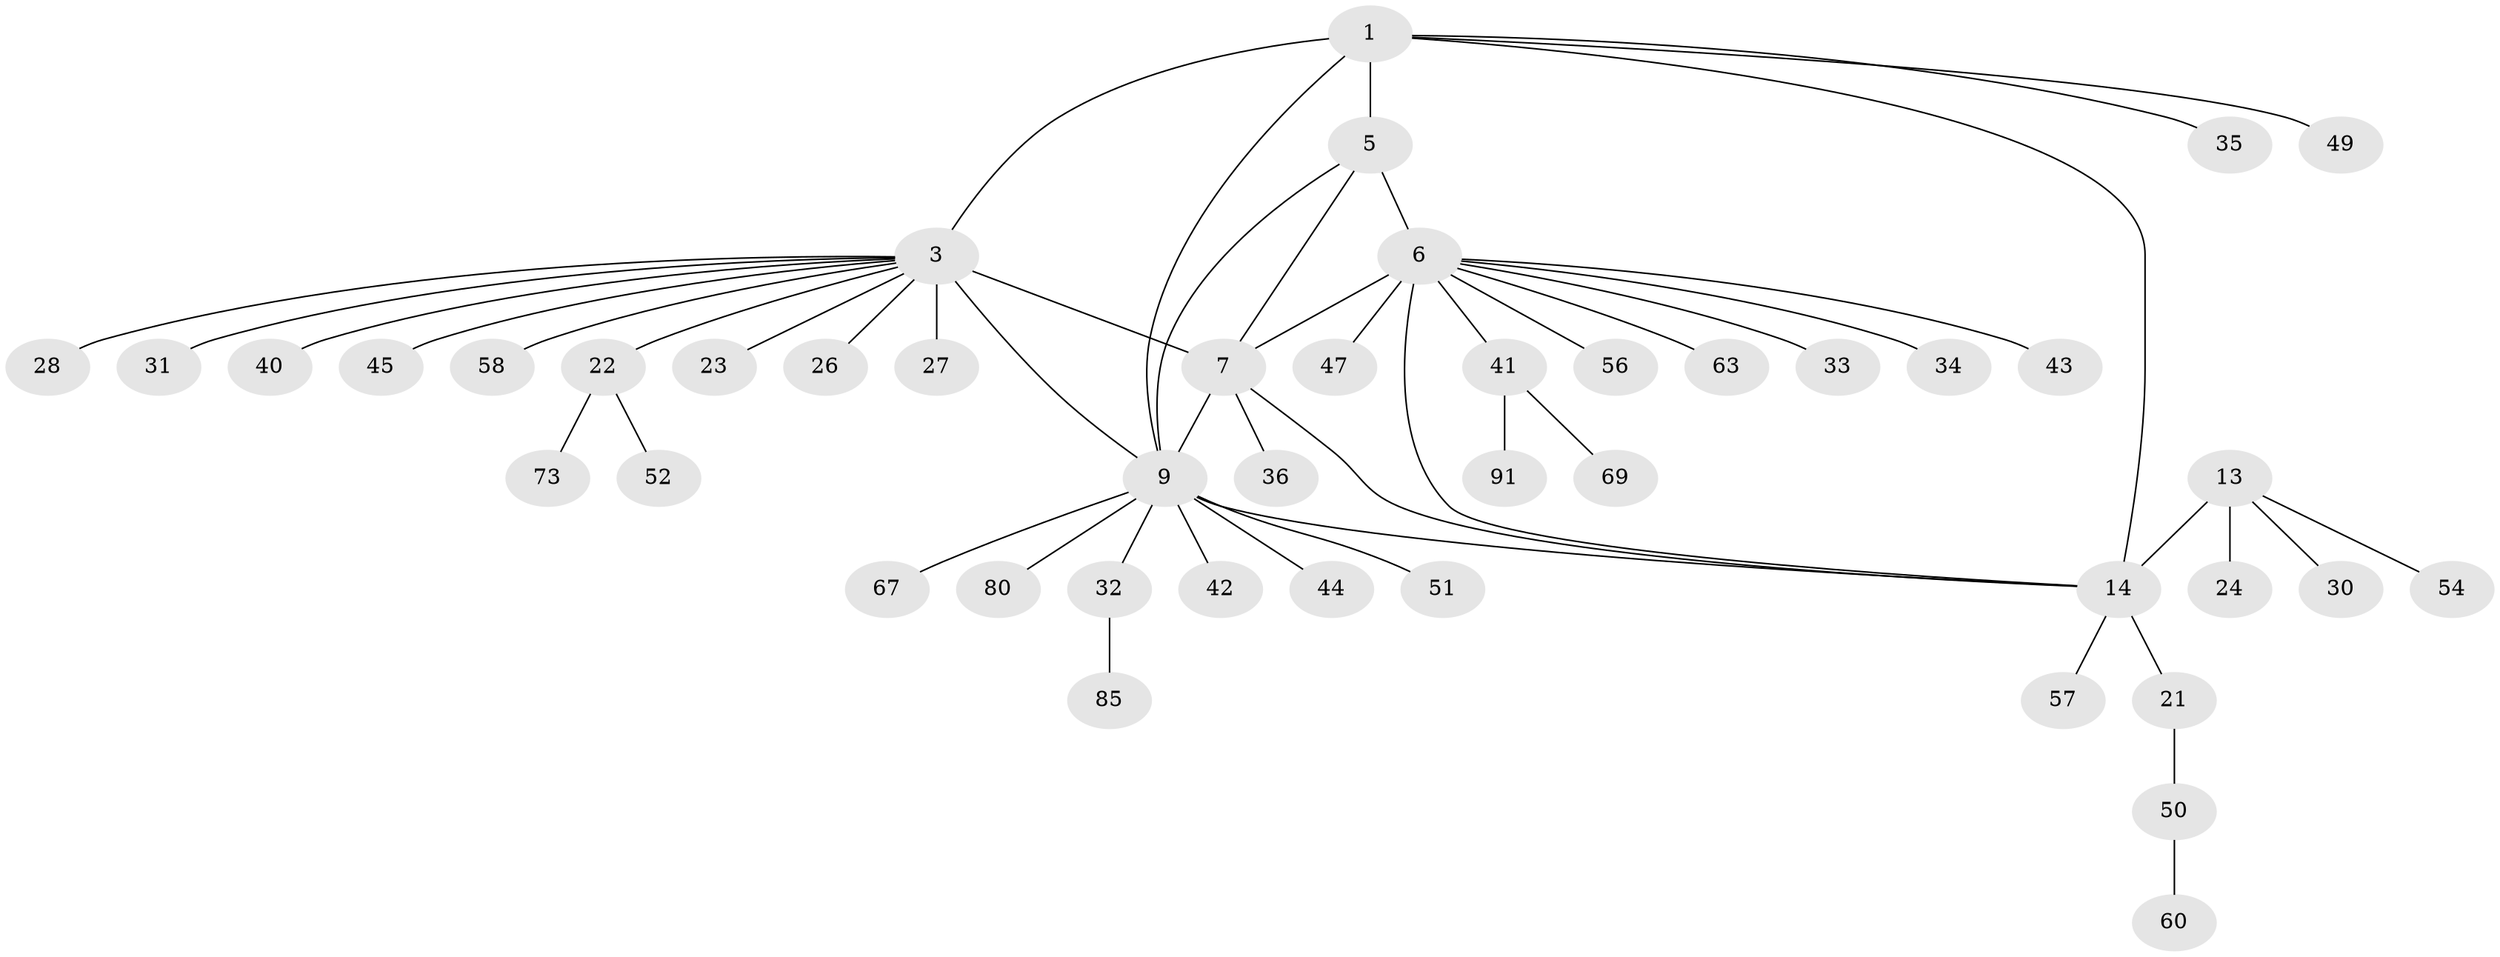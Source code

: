 // original degree distribution, {4: 0.03296703296703297, 6: 0.06593406593406594, 10: 0.03296703296703297, 9: 0.02197802197802198, 5: 0.02197802197802198, 7: 0.02197802197802198, 8: 0.02197802197802198, 3: 0.07692307692307693, 2: 0.16483516483516483, 1: 0.5384615384615384}
// Generated by graph-tools (version 1.1) at 2025/19/03/04/25 18:19:37]
// undirected, 45 vertices, 52 edges
graph export_dot {
graph [start="1"]
  node [color=gray90,style=filled];
  1 [super="+2+4"];
  3 [super="+17+77+55"];
  5 [super="+38+61"];
  6 [super="+39+8+62+79"];
  7 [super="+18"];
  9 [super="+12+11+10"];
  13 [super="+16"];
  14 [super="+15+84+70"];
  21;
  22;
  23;
  24 [super="+90"];
  26;
  27;
  28;
  30;
  31;
  32;
  33;
  34;
  35 [super="+48"];
  36;
  40;
  41;
  42;
  43;
  44;
  45 [super="+74+46"];
  47;
  49;
  50;
  51 [super="+71"];
  52;
  54;
  56;
  57;
  58;
  60;
  63;
  67 [super="+86"];
  69;
  73;
  80;
  85;
  91;
  1 -- 3 [weight=3];
  1 -- 49;
  1 -- 5;
  1 -- 35;
  1 -- 14 [weight=2];
  1 -- 9;
  3 -- 26;
  3 -- 40;
  3 -- 9;
  3 -- 45;
  3 -- 22;
  3 -- 23;
  3 -- 58;
  3 -- 27;
  3 -- 28;
  3 -- 31;
  3 -- 7 [weight=4];
  5 -- 6 [weight=2];
  5 -- 7;
  5 -- 9;
  6 -- 7 [weight=3];
  6 -- 47;
  6 -- 56;
  6 -- 41;
  6 -- 33;
  6 -- 34;
  6 -- 43;
  6 -- 63;
  6 -- 14;
  7 -- 9 [weight=3];
  7 -- 36;
  7 -- 14;
  9 -- 67;
  9 -- 42;
  9 -- 80;
  9 -- 51;
  9 -- 32;
  9 -- 44;
  9 -- 14 [weight=2];
  13 -- 14 [weight=4];
  13 -- 24;
  13 -- 30;
  13 -- 54;
  14 -- 21;
  14 -- 57;
  21 -- 50;
  22 -- 52;
  22 -- 73;
  32 -- 85;
  41 -- 69;
  41 -- 91;
  50 -- 60;
}

